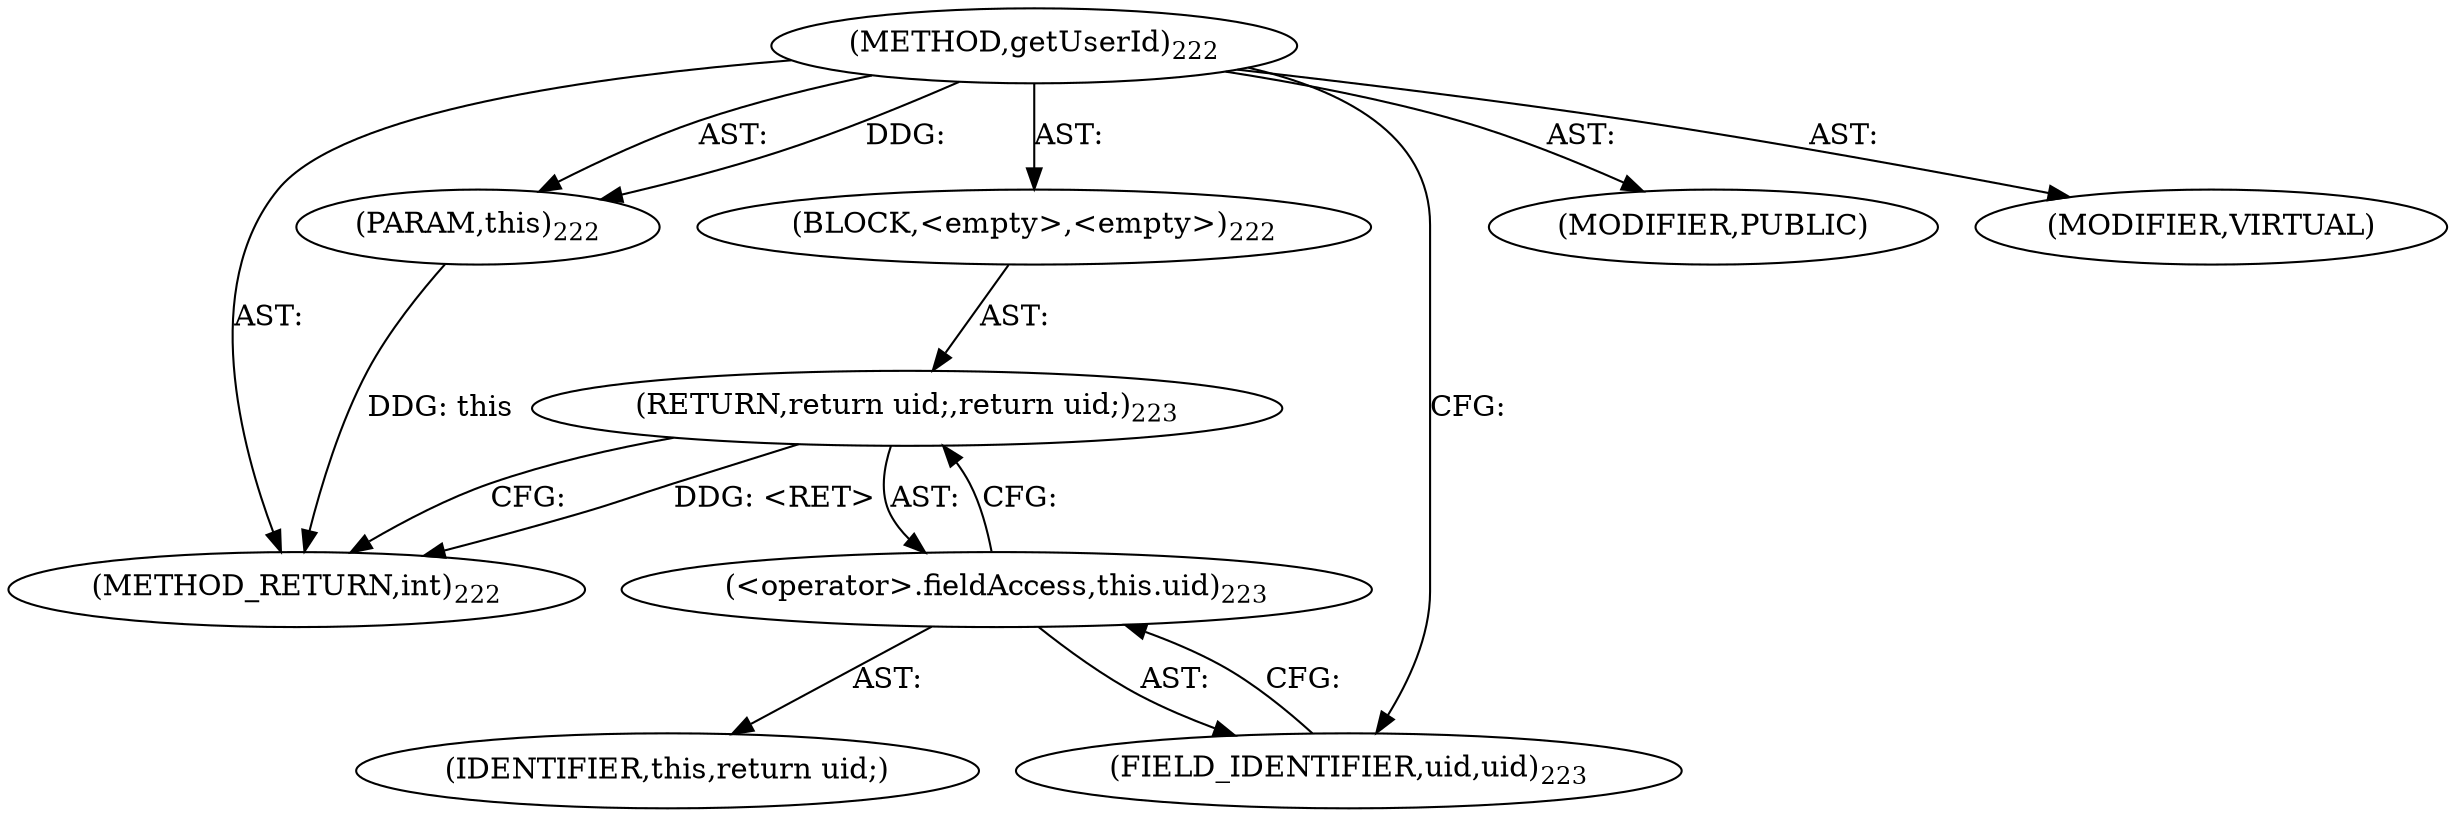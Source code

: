 digraph "getUserId" {  
"111669149703" [label = <(METHOD,getUserId)<SUB>222</SUB>> ]
"115964117008" [label = <(PARAM,this)<SUB>222</SUB>> ]
"25769803789" [label = <(BLOCK,&lt;empty&gt;,&lt;empty&gt;)<SUB>222</SUB>> ]
"146028888069" [label = <(RETURN,return uid;,return uid;)<SUB>223</SUB>> ]
"30064771155" [label = <(&lt;operator&gt;.fieldAccess,this.uid)<SUB>223</SUB>> ]
"68719476813" [label = <(IDENTIFIER,this,return uid;)> ]
"55834574865" [label = <(FIELD_IDENTIFIER,uid,uid)<SUB>223</SUB>> ]
"133143986198" [label = <(MODIFIER,PUBLIC)> ]
"133143986199" [label = <(MODIFIER,VIRTUAL)> ]
"128849018887" [label = <(METHOD_RETURN,int)<SUB>222</SUB>> ]
  "111669149703" -> "115964117008"  [ label = "AST: "] 
  "111669149703" -> "25769803789"  [ label = "AST: "] 
  "111669149703" -> "133143986198"  [ label = "AST: "] 
  "111669149703" -> "133143986199"  [ label = "AST: "] 
  "111669149703" -> "128849018887"  [ label = "AST: "] 
  "25769803789" -> "146028888069"  [ label = "AST: "] 
  "146028888069" -> "30064771155"  [ label = "AST: "] 
  "30064771155" -> "68719476813"  [ label = "AST: "] 
  "30064771155" -> "55834574865"  [ label = "AST: "] 
  "146028888069" -> "128849018887"  [ label = "CFG: "] 
  "30064771155" -> "146028888069"  [ label = "CFG: "] 
  "55834574865" -> "30064771155"  [ label = "CFG: "] 
  "111669149703" -> "55834574865"  [ label = "CFG: "] 
  "146028888069" -> "128849018887"  [ label = "DDG: &lt;RET&gt;"] 
  "115964117008" -> "128849018887"  [ label = "DDG: this"] 
  "111669149703" -> "115964117008"  [ label = "DDG: "] 
}
